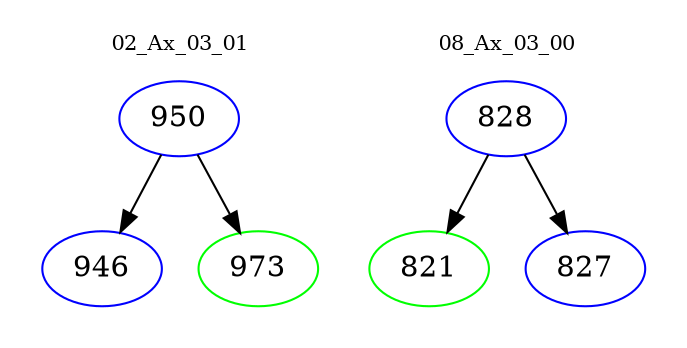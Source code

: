 digraph{
subgraph cluster_0 {
color = white
label = "02_Ax_03_01";
fontsize=10;
T0_950 [label="950", color="blue"]
T0_950 -> T0_946 [color="black"]
T0_946 [label="946", color="blue"]
T0_950 -> T0_973 [color="black"]
T0_973 [label="973", color="green"]
}
subgraph cluster_1 {
color = white
label = "08_Ax_03_00";
fontsize=10;
T1_828 [label="828", color="blue"]
T1_828 -> T1_821 [color="black"]
T1_821 [label="821", color="green"]
T1_828 -> T1_827 [color="black"]
T1_827 [label="827", color="blue"]
}
}
